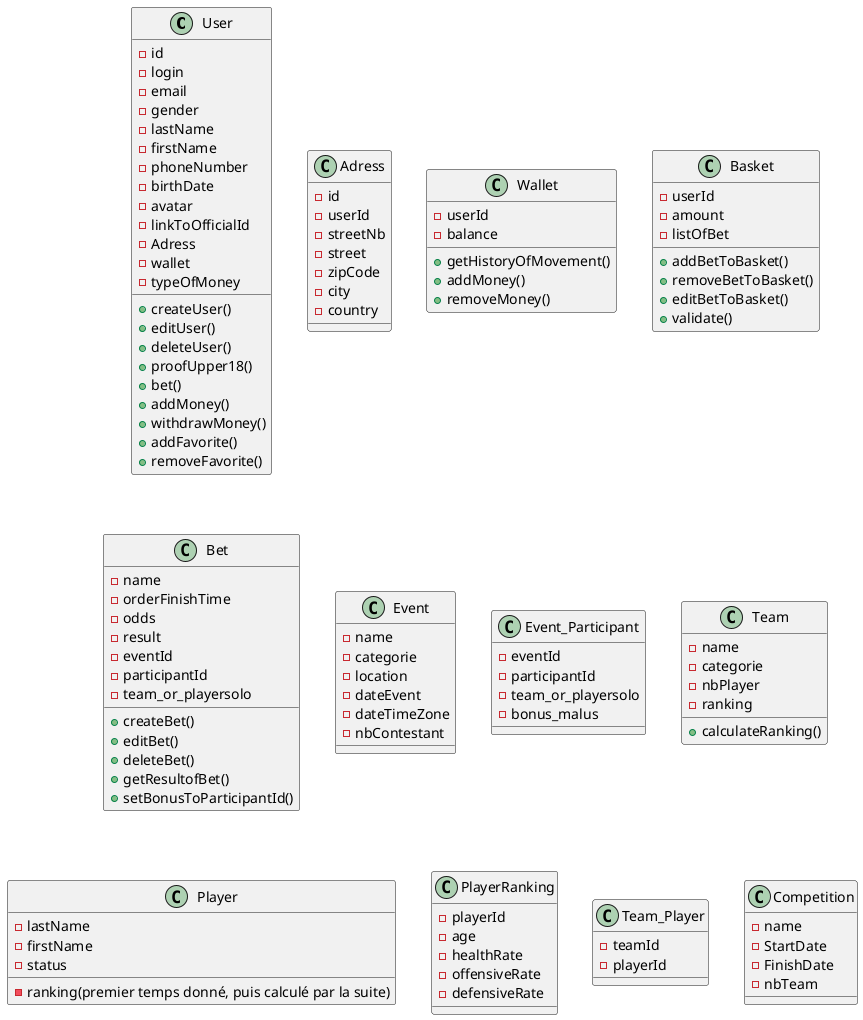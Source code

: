 @startuml parisportif

class User{
    - id
    - login
    - email
    - gender
    - lastName
    - firstName
    - phoneNumber
    - birthDate
    - avatar
    - linkToOfficialId
    - Adress
    - wallet
    - typeOfMoney

    + createUser()
    + editUser()
    + deleteUser()
    + proofUpper18()
    + bet()
    + addMoney()
    + withdrawMoney()
    + addFavorite()
    + removeFavorite()
}

class Adress{
    - id
    - userId
    - streetNb
    - street
    - zipCode
    - city
    - country
}


class Wallet{
    - userId
    - balance

    + getHistoryOfMovement()
    + addMoney()
    + removeMoney()
}

class Basket{
    - userId
    - amount
    - listOfBet

    + addBetToBasket()
    + removeBetToBasket()
    + editBetToBasket()
    + validate()
}



class Bet{
    - name
    - orderFinishTime
    - odds
    - result
    - eventId
    - participantId
    - team_or_playersolo


    + createBet()
    + editBet()
    + deleteBet()
    + getResultofBet()
    + setBonusToParticipantId()
}


class Event{
    - name
    - categorie
    - location
    - dateEvent
    - dateTimeZone
    - nbContestant
}

class Event_Participant{
    - eventId
    - participantId
    - team_or_playersolo
    - bonus_malus
}

class Team{
    - name
    - categorie
    - nbPlayer
    - ranking

    + calculateRanking()
}

class Player{
    - lastName
    - firstName
    - status
    - ranking(premier temps donné, puis calculé par la suite)
}

class PlayerRanking{
    - playerId
    - age
    - healthRate
    - offensiveRate
    - defensiveRate
}

class Team_Player{
    - teamId
    - playerId
}

class Competition{
    - name
    - StartDate
    - FinishDate
    - nbTeam
}

@enduml
